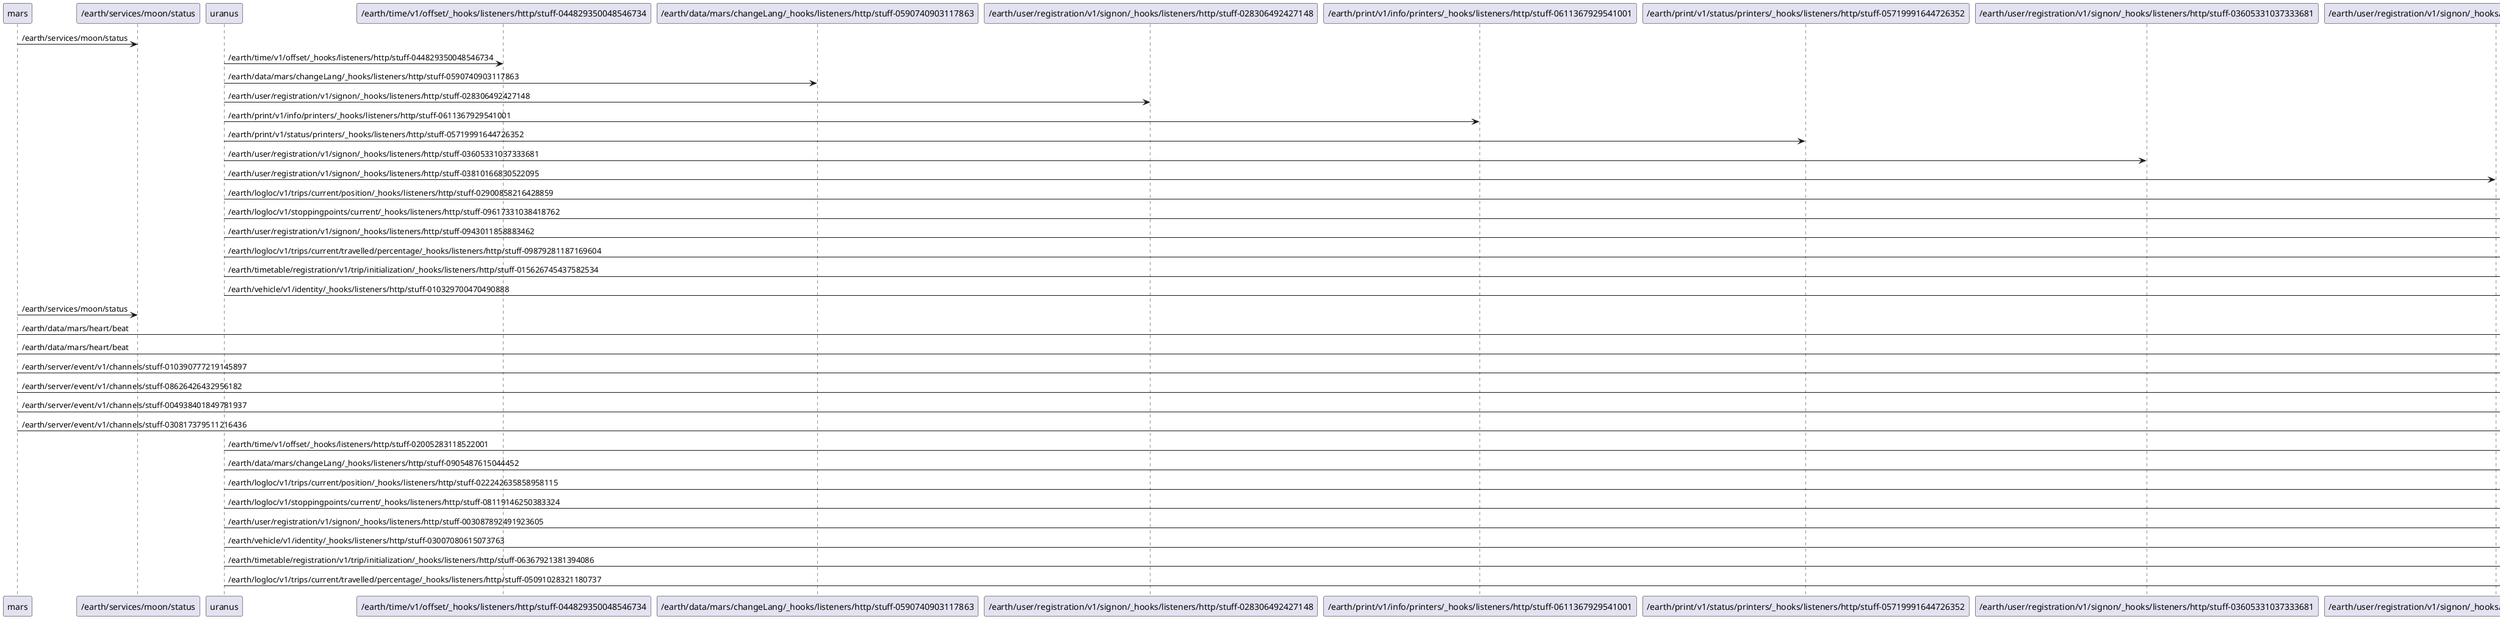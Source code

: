 @startuml
mars -> "/earth/services/moon/status" : /earth/services/moon/status
uranus -> "/earth/time/v1/offset/_hooks/listeners/http/stuff-044829350048546734" : /earth/time/v1/offset/_hooks/listeners/http/stuff-044829350048546734
uranus -> "/earth/data/mars/changeLang/_hooks/listeners/http/stuff-0590740903117863" : /earth/data/mars/changeLang/_hooks/listeners/http/stuff-0590740903117863
uranus -> "/earth/user/registration/v1/signon/_hooks/listeners/http/stuff-028306492427148" : /earth/user/registration/v1/signon/_hooks/listeners/http/stuff-028306492427148
uranus -> "/earth/print/v1/info/printers/_hooks/listeners/http/stuff-0611367929541001" : /earth/print/v1/info/printers/_hooks/listeners/http/stuff-0611367929541001
uranus -> "/earth/print/v1/status/printers/_hooks/listeners/http/stuff-05719991644726352" : /earth/print/v1/status/printers/_hooks/listeners/http/stuff-05719991644726352
uranus -> "/earth/user/registration/v1/signon/_hooks/listeners/http/stuff-03605331037333681" : /earth/user/registration/v1/signon/_hooks/listeners/http/stuff-03605331037333681
uranus -> "/earth/user/registration/v1/signon/_hooks/listeners/http/stuff-03810166830522095" : /earth/user/registration/v1/signon/_hooks/listeners/http/stuff-03810166830522095
uranus -> "/earth/logloc/v1/trips/current/position/_hooks/listeners/http/stuff-02900858216428859" : /earth/logloc/v1/trips/current/position/_hooks/listeners/http/stuff-02900858216428859
uranus -> "/earth/logloc/v1/stoppingpoints/current/_hooks/listeners/http/stuff-09617331038418762" : /earth/logloc/v1/stoppingpoints/current/_hooks/listeners/http/stuff-09617331038418762
uranus -> "/earth/user/registration/v1/signon/_hooks/listeners/http/stuff-0943011858883462" : /earth/user/registration/v1/signon/_hooks/listeners/http/stuff-0943011858883462
uranus -> "/earth/logloc/v1/trips/current/travelled/percentage/_hooks/listeners/http/stuff-09879281187169604" : /earth/logloc/v1/trips/current/travelled/percentage/_hooks/listeners/http/stuff-09879281187169604
uranus -> "/earth/timetable/registration/v1/trip/initialization/_hooks/listeners/http/stuff-015626745437582534" : /earth/timetable/registration/v1/trip/initialization/_hooks/listeners/http/stuff-015626745437582534
uranus -> "/earth/vehicle/v1/identity/_hooks/listeners/http/stuff-010329700470490888" : /earth/vehicle/v1/identity/_hooks/listeners/http/stuff-010329700470490888
mars -> "/earth/services/moon/status" : /earth/services/moon/status
mars -> "/earth/data/mars/heart/beat" : /earth/data/mars/heart/beat
mars -> "/earth/data/mars/heart/beat" : /earth/data/mars/heart/beat
mars -> "/earth/server/event/v1/channels/stuff-010390777219145897" : /earth/server/event/v1/channels/stuff-010390777219145897
mars -> "/earth/server/event/v1/channels/stuff-08626426432956182" : /earth/server/event/v1/channels/stuff-08626426432956182
mars -> "/earth/server/event/v1/channels/stuff-004938401849781937" : /earth/server/event/v1/channels/stuff-004938401849781937
mars -> "/earth/server/event/v1/channels/stuff-030817379511216436" : /earth/server/event/v1/channels/stuff-030817379511216436
uranus -> "/earth/time/v1/offset/_hooks/listeners/http/stuff-02005283118522001" : /earth/time/v1/offset/_hooks/listeners/http/stuff-02005283118522001
uranus -> "/earth/data/mars/changeLang/_hooks/listeners/http/stuff-0905487615044452" : /earth/data/mars/changeLang/_hooks/listeners/http/stuff-0905487615044452
uranus -> "/earth/logloc/v1/trips/current/position/_hooks/listeners/http/stuff-022242635858958115" : /earth/logloc/v1/trips/current/position/_hooks/listeners/http/stuff-022242635858958115
uranus -> "/earth/logloc/v1/stoppingpoints/current/_hooks/listeners/http/stuff-08119146250383324" : /earth/logloc/v1/stoppingpoints/current/_hooks/listeners/http/stuff-08119146250383324
uranus -> "/earth/user/registration/v1/signon/_hooks/listeners/http/stuff-003087892491923605" : /earth/user/registration/v1/signon/_hooks/listeners/http/stuff-003087892491923605
uranus -> "/earth/vehicle/v1/identity/_hooks/listeners/http/stuff-03007080615073763" : /earth/vehicle/v1/identity/_hooks/listeners/http/stuff-03007080615073763
uranus -> "/earth/timetable/registration/v1/trip/initialization/_hooks/listeners/http/stuff-06367921381394086" : /earth/timetable/registration/v1/trip/initialization/_hooks/listeners/http/stuff-06367921381394086
uranus -> "/earth/logloc/v1/trips/current/travelled/percentage/_hooks/listeners/http/stuff-05091028321180737" : /earth/logloc/v1/trips/current/travelled/percentage/_hooks/listeners/http/stuff-05091028321180737
@enduml

